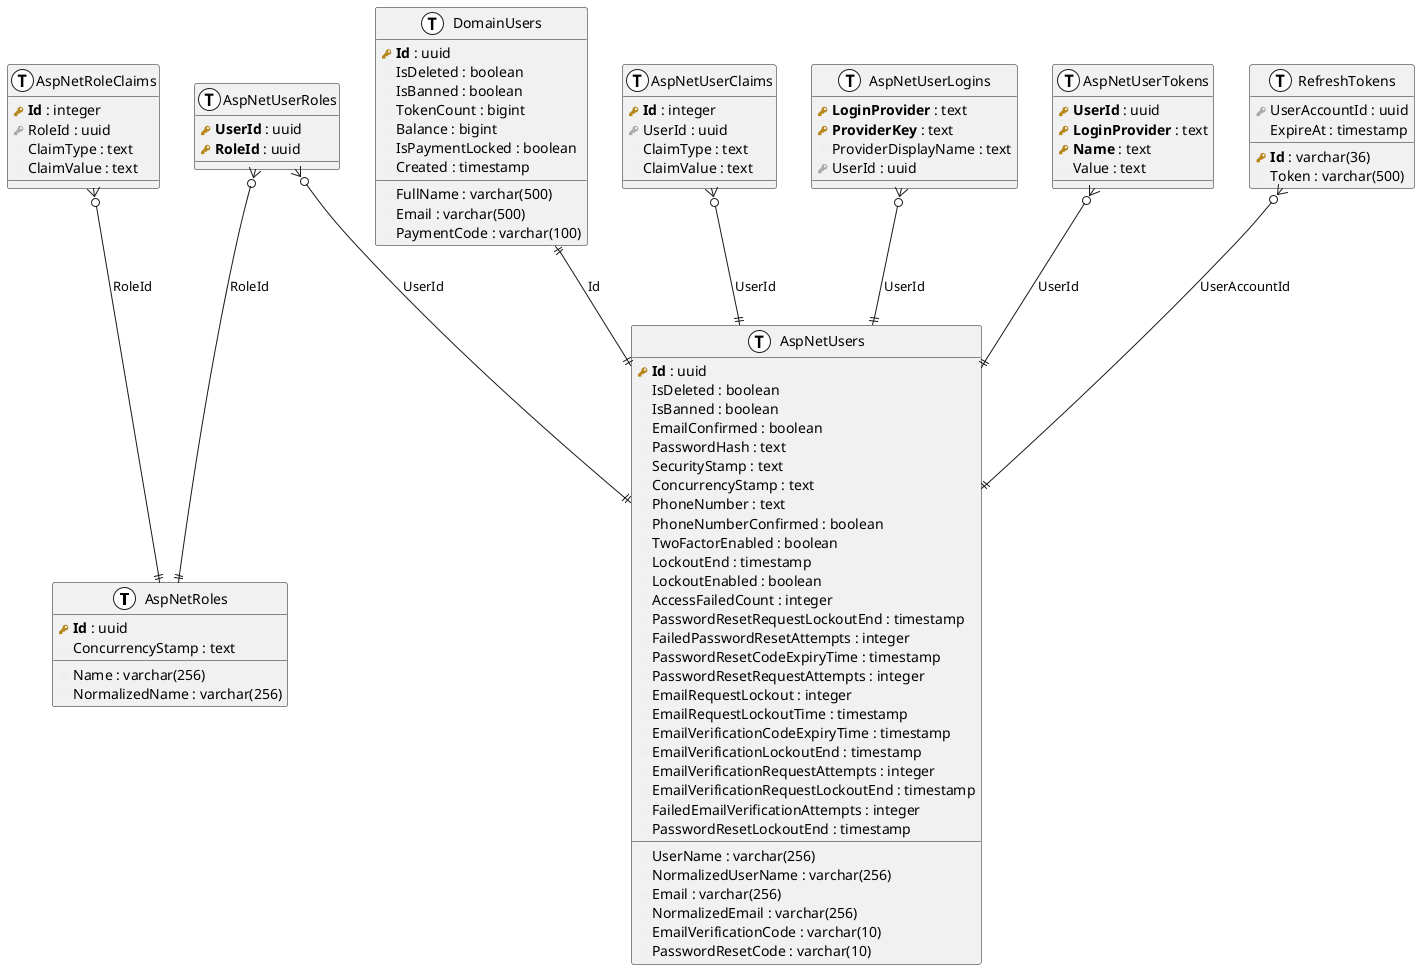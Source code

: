 @startuml Authentication_User_Management
!define primary_key(x) <b><color:#b8861b><&key></color> x</b>
!define foreign_key(x) <color:#aaaaaa><&key></color> x
!define column(x) <color:#efefef><&media-record></color> x
!define table(x) entity x << (T, white) >>


table(AspNetRoles) {
  primary_key(Id) : uuid
  column(Name) : varchar(256)
  column(NormalizedName) : varchar(256)
  column(ConcurrencyStamp) : text
}

table(AspNetUsers) {
  primary_key(Id) : uuid
  column(IsDeleted) : boolean
  column(IsBanned) : boolean
  column(UserName) : varchar(256)
  column(NormalizedUserName) : varchar(256)
  column(Email) : varchar(256)
  column(NormalizedEmail) : varchar(256)
  column(EmailConfirmed) : boolean
  column(PasswordHash) : text
  column(SecurityStamp) : text
  column(ConcurrencyStamp) : text
  column(PhoneNumber) : text
  column(PhoneNumberConfirmed) : boolean
  column(TwoFactorEnabled) : boolean
  column(LockoutEnd) : timestamp
  column(LockoutEnabled) : boolean
  column(AccessFailedCount) : integer
  column(EmailVerificationCode) : varchar(10)
  column(PasswordResetRequestLockoutEnd) : timestamp
  column(FailedPasswordResetAttempts) : integer
  column(PasswordResetCode) : varchar(10)
  column(PasswordResetCodeExpiryTime) : timestamp
  column(PasswordResetRequestAttempts) : integer
  column(EmailRequestLockout) : integer
  column(EmailRequestLockoutTime) : timestamp
  column(EmailVerificationCodeExpiryTime) : timestamp
  column(EmailVerificationLockoutEnd) : timestamp
  column(EmailVerificationRequestAttempts) : integer
  column(EmailVerificationRequestLockoutEnd) : timestamp
  column(FailedEmailVerificationAttempts) : integer
  column(PasswordResetLockoutEnd) : timestamp
}

table(DomainUsers) {
  primary_key(Id) : uuid
  column(FullName) : varchar(500)
  column(Email) : varchar(500)
  column(IsDeleted) : boolean
  column(IsBanned) : boolean
  column(TokenCount) : bigint
  column(Balance) : bigint
  column(PaymentCode) : varchar(100)
  column(IsPaymentLocked) : boolean
  column(Created) : timestamp
}

table(AspNetRoleClaims) {
  primary_key(Id) : integer
  foreign_key(RoleId) : uuid
  column(ClaimType) : text
  column(ClaimValue) : text
}

table(AspNetUserClaims) {
  primary_key(Id) : integer
  foreign_key(UserId) : uuid
  column(ClaimType) : text
  column(ClaimValue) : text
}

table(AspNetUserLogins) {
  primary_key(LoginProvider) : text
  primary_key(ProviderKey) : text
  column(ProviderDisplayName) : text
  foreign_key(UserId) : uuid
}

table(AspNetUserRoles) {
  primary_key(UserId) : uuid
  primary_key(RoleId) : uuid
}

table(AspNetUserTokens) {
  primary_key(UserId) : uuid
  primary_key(LoginProvider) : text
  primary_key(Name) : text
  column(Value) : text
}

table(RefreshTokens) {
  primary_key(Id) : varchar(36)
  foreign_key(UserAccountId) : uuid
  column(Token) : varchar(500)
  column(ExpireAt) : timestamp
}

' Relationships
DomainUsers ||--|| AspNetUsers : Id
AspNetRoleClaims }o--|| AspNetRoles : RoleId
AspNetUserClaims }o--|| AspNetUsers : UserId
AspNetUserLogins }o--|| AspNetUsers : UserId
AspNetUserRoles }o--|| AspNetUsers : UserId
AspNetUserRoles }o--|| AspNetRoles : RoleId
AspNetUserTokens }o--|| AspNetUsers : UserId
RefreshTokens }o--|| AspNetUsers : UserAccountId

@enduml
